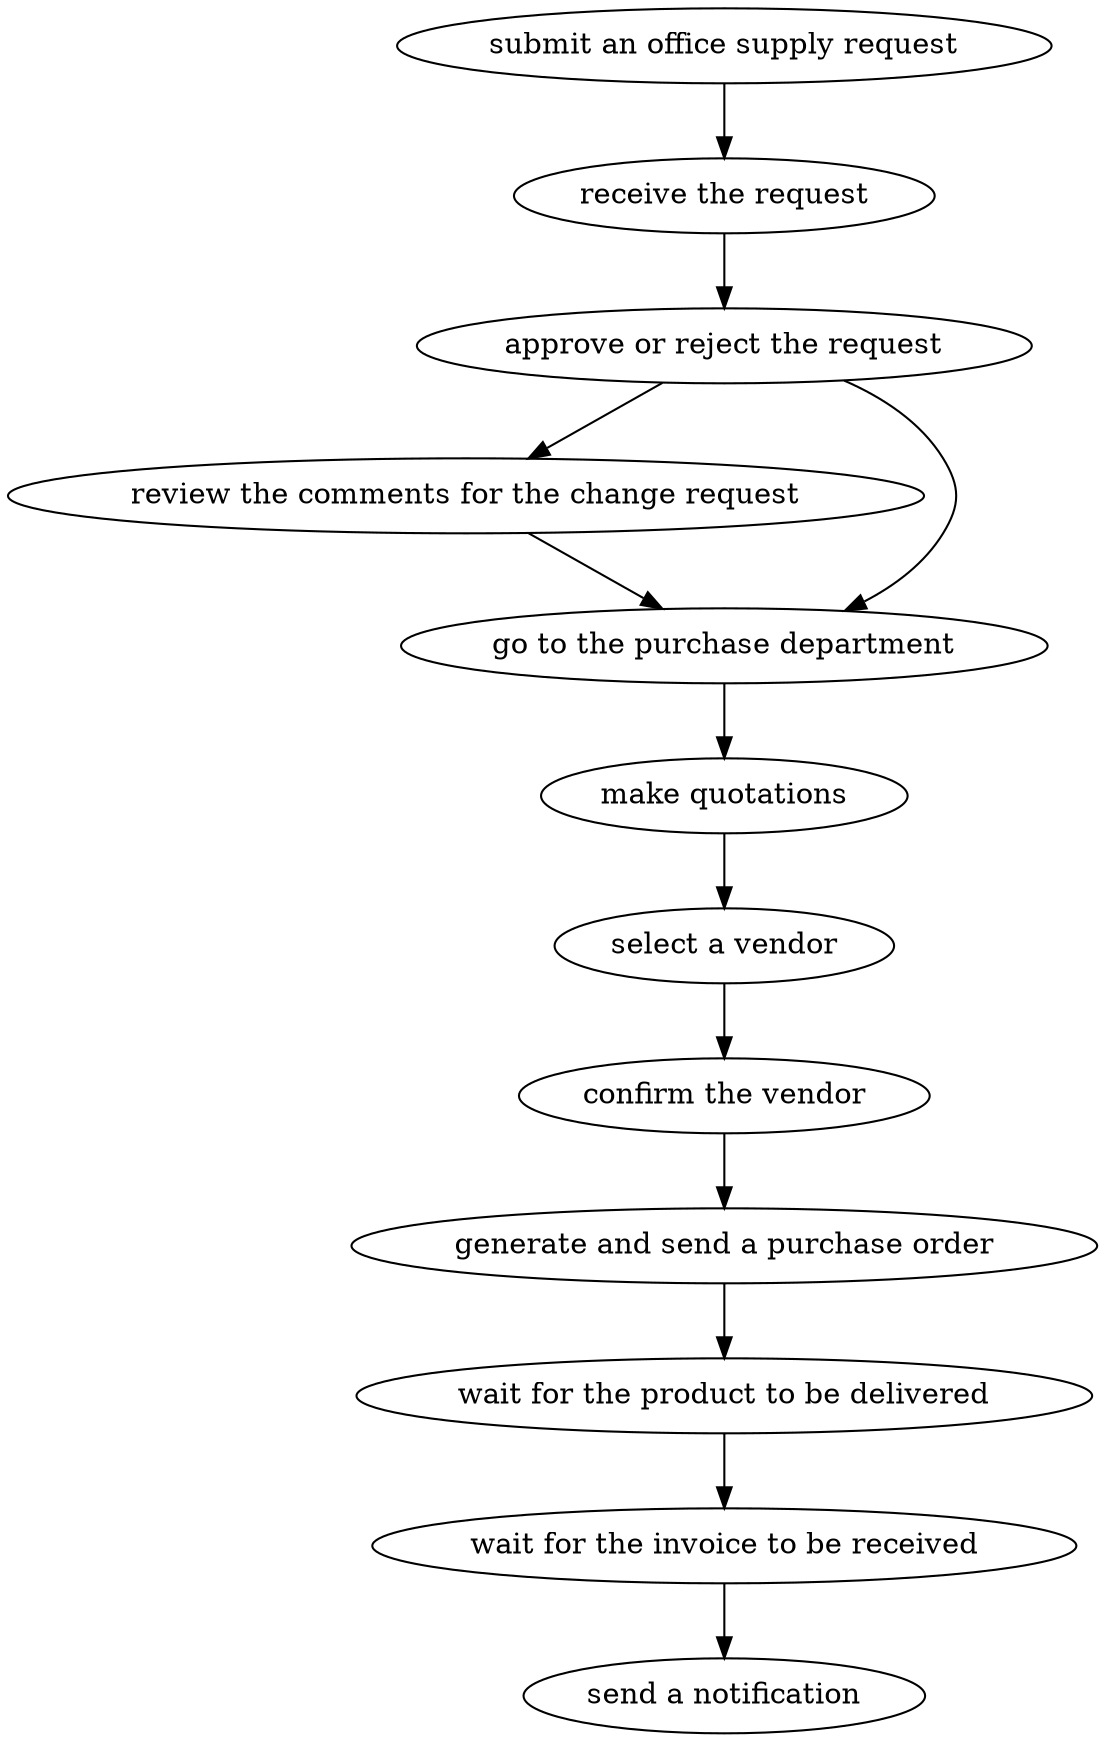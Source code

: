 strict digraph "doc-5.3" {
	graph [name="doc-5.3"];
	"submit an office supply request"	[attrs="{'type': 'Activity', 'label': 'submit an office supply request'}"];
	"receive the request"	[attrs="{'type': 'Activity', 'label': 'receive the request'}"];
	"submit an office supply request" -> "receive the request"	[attrs="{'type': 'flow', 'label': 'flow'}"];
	"approve or reject the request"	[attrs="{'type': 'Activity', 'label': 'approve or reject the request'}"];
	"receive the request" -> "approve or reject the request"	[attrs="{'type': 'flow', 'label': 'flow'}"];
	"review the comments for the change request"	[attrs="{'type': 'Activity', 'label': 'review the comments for the change request'}"];
	"approve or reject the request" -> "review the comments for the change request"	[attrs="{'type': 'flow', 'label': 'flow'}"];
	"go to the purchase department"	[attrs="{'type': 'Activity', 'label': 'go to the purchase department'}"];
	"approve or reject the request" -> "go to the purchase department"	[attrs="{'type': 'flow', 'label': 'flow'}"];
	"review the comments for the change request" -> "go to the purchase department"	[attrs="{'type': 'flow', 'label': 'flow'}"];
	"make quotations"	[attrs="{'type': 'Activity', 'label': 'make quotations'}"];
	"go to the purchase department" -> "make quotations"	[attrs="{'type': 'flow', 'label': 'flow'}"];
	"select a vendor"	[attrs="{'type': 'Activity', 'label': 'select a vendor'}"];
	"make quotations" -> "select a vendor"	[attrs="{'type': 'flow', 'label': 'flow'}"];
	"confirm the vendor"	[attrs="{'type': 'Activity', 'label': 'confirm the vendor'}"];
	"select a vendor" -> "confirm the vendor"	[attrs="{'type': 'flow', 'label': 'flow'}"];
	"generate and send a purchase order"	[attrs="{'type': 'Activity', 'label': 'generate and send a purchase order'}"];
	"confirm the vendor" -> "generate and send a purchase order"	[attrs="{'type': 'flow', 'label': 'flow'}"];
	"wait for the product to be delivered"	[attrs="{'type': 'Activity', 'label': 'wait for the product to be delivered'}"];
	"generate and send a purchase order" -> "wait for the product to be delivered"	[attrs="{'type': 'flow', 'label': 'flow'}"];
	"wait for the invoice to be received"	[attrs="{'type': 'Activity', 'label': 'wait for the invoice to be received'}"];
	"wait for the product to be delivered" -> "wait for the invoice to be received"	[attrs="{'type': 'flow', 'label': 'flow'}"];
	"send a notification"	[attrs="{'type': 'Activity', 'label': 'send a notification'}"];
	"wait for the invoice to be received" -> "send a notification"	[attrs="{'type': 'flow', 'label': 'flow'}"];
}
